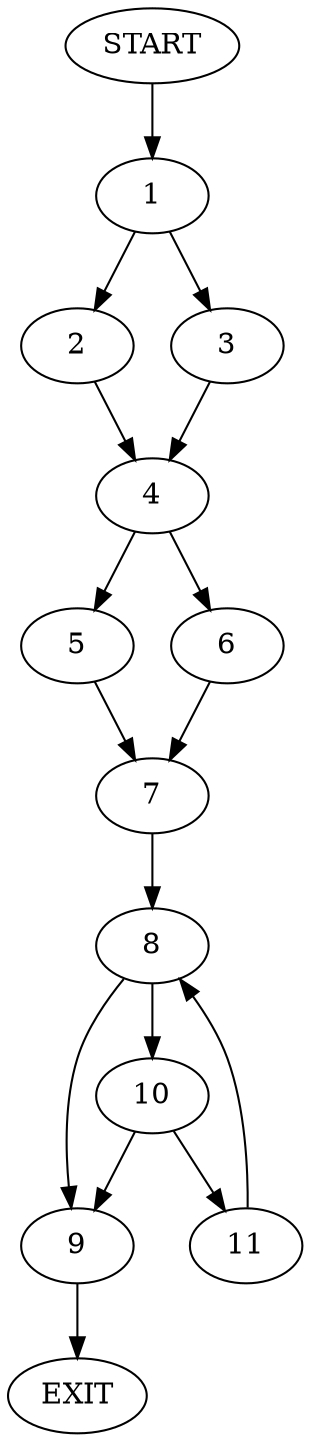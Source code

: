 digraph {
0 [label="START"]
12 [label="EXIT"]
0 -> 1
1 -> 2
1 -> 3
3 -> 4
2 -> 4
4 -> 5
4 -> 6
5 -> 7
6 -> 7
7 -> 8
8 -> 9
8 -> 10
9 -> 12
10 -> 9
10 -> 11
11 -> 8
}
